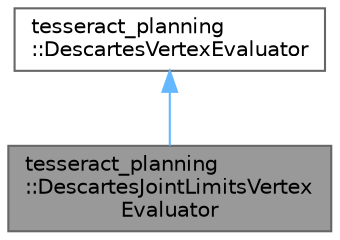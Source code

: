 digraph "tesseract_planning::DescartesJointLimitsVertexEvaluator"
{
 // LATEX_PDF_SIZE
  bgcolor="transparent";
  edge [fontname=Helvetica,fontsize=10,labelfontname=Helvetica,labelfontsize=10];
  node [fontname=Helvetica,fontsize=10,shape=box,height=0.2,width=0.4];
  Node1 [label="tesseract_planning\l::DescartesJointLimitsVertex\lEvaluator",height=0.2,width=0.4,color="gray40", fillcolor="grey60", style="filled", fontcolor="black",tooltip=" "];
  Node2 -> Node1 [dir="back",color="steelblue1",style="solid"];
  Node2 [label="tesseract_planning\l::DescartesVertexEvaluator",height=0.2,width=0.4,color="gray40", fillcolor="white", style="filled",URL="$da/d8a/classtesseract__planning_1_1DescartesVertexEvaluator.html",tooltip=" "];
}
